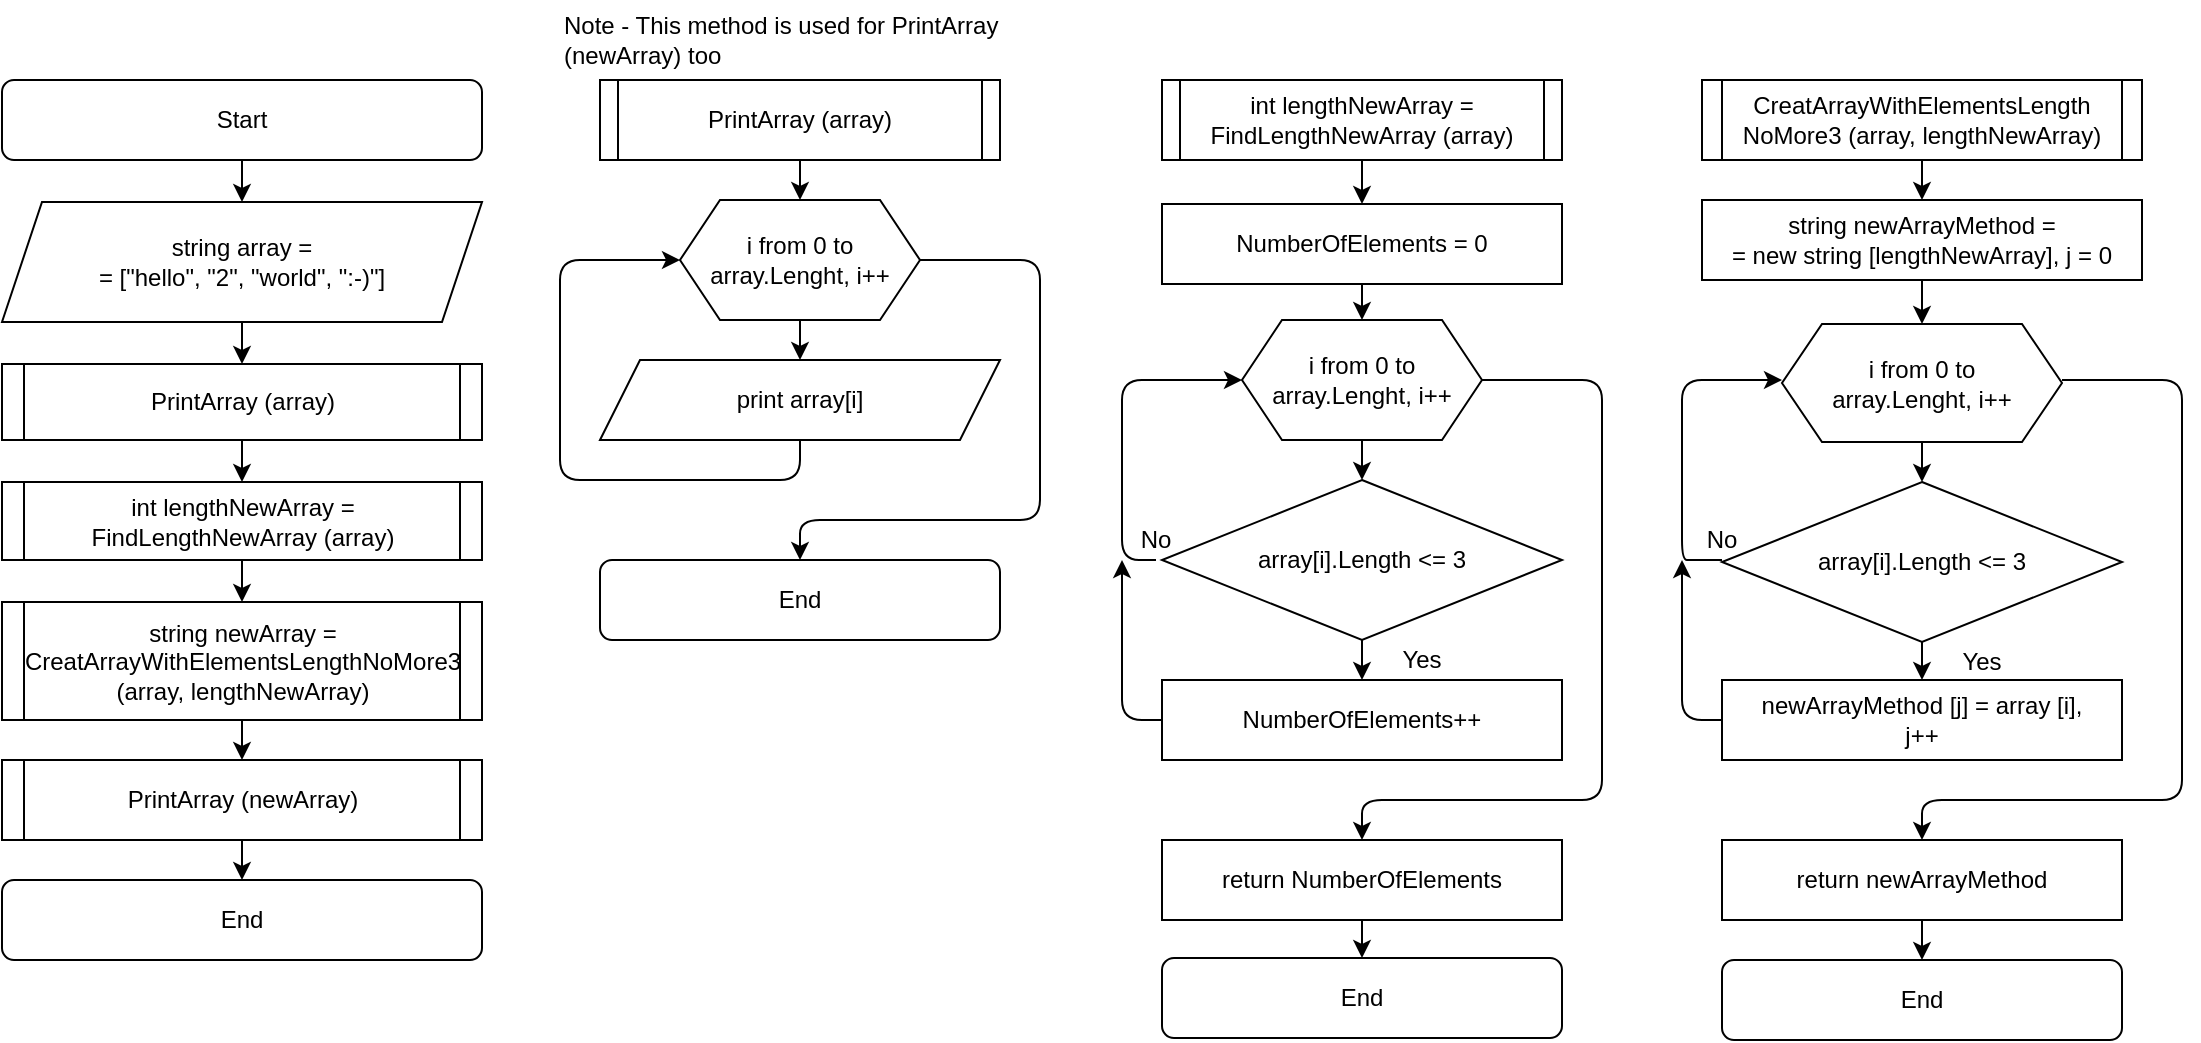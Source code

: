<mxfile>
    <diagram id="3BhYl4R44DhxYdoZI2Xn" name="Страница 1">
        <mxGraphModel dx="1446" dy="809" grid="1" gridSize="10" guides="1" tooltips="1" connect="1" arrows="1" fold="1" page="1" pageScale="1" pageWidth="1169" pageHeight="827" math="0" shadow="0">
            <root>
                <mxCell id="0"/>
                <mxCell id="1" parent="0"/>
                <mxCell id="2" value="Start" style="rounded=1;whiteSpace=wrap;html=1;" vertex="1" parent="1">
                    <mxGeometry x="40" y="40" width="240" height="40" as="geometry"/>
                </mxCell>
                <mxCell id="3" value="string array = &lt;br&gt;= [&quot;hello&quot;, &quot;2&quot;, &quot;world&quot;, &quot;:-)&quot;]" style="shape=parallelogram;perimeter=parallelogramPerimeter;whiteSpace=wrap;html=1;fixedSize=1;" vertex="1" parent="1">
                    <mxGeometry x="40" y="101" width="240" height="60" as="geometry"/>
                </mxCell>
                <mxCell id="4" value="string newArray = CreatArrayWithElementsLengthNoMore3&lt;br&gt;(array, lengthNewArray)" style="shape=process;whiteSpace=wrap;html=1;backgroundOutline=1;size=0.045;" vertex="1" parent="1">
                    <mxGeometry x="40" y="301" width="240" height="59" as="geometry"/>
                </mxCell>
                <mxCell id="5" value="End" style="rounded=1;whiteSpace=wrap;html=1;" vertex="1" parent="1">
                    <mxGeometry x="40" y="440" width="240" height="40" as="geometry"/>
                </mxCell>
                <mxCell id="6" value="" style="endArrow=classic;html=1;exitX=0.5;exitY=1;exitDx=0;exitDy=0;entryX=0.5;entryY=0;entryDx=0;entryDy=0;" edge="1" parent="1" source="2" target="3">
                    <mxGeometry width="50" height="50" relative="1" as="geometry">
                        <mxPoint x="250" y="140" as="sourcePoint"/>
                        <mxPoint x="300" y="90" as="targetPoint"/>
                    </mxGeometry>
                </mxCell>
                <mxCell id="7" value="" style="endArrow=classic;html=1;entryX=0.5;entryY=0;entryDx=0;entryDy=0;exitX=0.5;exitY=1;exitDx=0;exitDy=0;" edge="1" parent="1" source="4" target="10">
                    <mxGeometry width="50" height="50" relative="1" as="geometry">
                        <mxPoint x="380" y="360" as="sourcePoint"/>
                        <mxPoint x="160" y="440" as="targetPoint"/>
                    </mxGeometry>
                </mxCell>
                <mxCell id="8" value="" style="endArrow=classic;html=1;exitX=0.5;exitY=1;exitDx=0;exitDy=0;entryX=0.5;entryY=0;entryDx=0;entryDy=0;" edge="1" parent="1" source="10" target="5">
                    <mxGeometry width="50" height="50" relative="1" as="geometry">
                        <mxPoint x="160" y="442" as="sourcePoint"/>
                        <mxPoint x="260" y="422" as="targetPoint"/>
                    </mxGeometry>
                </mxCell>
                <mxCell id="9" value="PrintArray (array)" style="shape=process;whiteSpace=wrap;html=1;backgroundOutline=1;size=0.045;" vertex="1" parent="1">
                    <mxGeometry x="40" y="182" width="240" height="38" as="geometry"/>
                </mxCell>
                <mxCell id="10" value="PrintArray (newArray)" style="shape=process;whiteSpace=wrap;html=1;backgroundOutline=1;size=0.045;" vertex="1" parent="1">
                    <mxGeometry x="40" y="380" width="240" height="40" as="geometry"/>
                </mxCell>
                <mxCell id="11" value="int lengthNewArray = FindLengthNewArray (array)" style="shape=process;whiteSpace=wrap;html=1;backgroundOutline=1;size=0.045;" vertex="1" parent="1">
                    <mxGeometry x="40" y="241" width="240" height="39" as="geometry"/>
                </mxCell>
                <mxCell id="12" value="" style="endArrow=classic;html=1;exitX=0.5;exitY=1;exitDx=0;exitDy=0;entryX=0.5;entryY=0;entryDx=0;entryDy=0;" edge="1" parent="1" source="3" target="9">
                    <mxGeometry width="50" height="50" relative="1" as="geometry">
                        <mxPoint x="290" y="420" as="sourcePoint"/>
                        <mxPoint x="340" y="370" as="targetPoint"/>
                    </mxGeometry>
                </mxCell>
                <mxCell id="13" value="" style="endArrow=classic;html=1;exitX=0.5;exitY=1;exitDx=0;exitDy=0;entryX=0.5;entryY=0;entryDx=0;entryDy=0;" edge="1" parent="1" source="9" target="11">
                    <mxGeometry width="50" height="50" relative="1" as="geometry">
                        <mxPoint x="300" y="420" as="sourcePoint"/>
                        <mxPoint x="350" y="370" as="targetPoint"/>
                    </mxGeometry>
                </mxCell>
                <mxCell id="14" value="" style="endArrow=classic;html=1;exitX=0.5;exitY=1;exitDx=0;exitDy=0;entryX=0.5;entryY=0;entryDx=0;entryDy=0;" edge="1" parent="1" source="11" target="4">
                    <mxGeometry width="50" height="50" relative="1" as="geometry">
                        <mxPoint x="280" y="420" as="sourcePoint"/>
                        <mxPoint x="330" y="370" as="targetPoint"/>
                    </mxGeometry>
                </mxCell>
                <mxCell id="15" value="&lt;span&gt;i from 0 to array.Lenght, i++&lt;/span&gt;" style="shape=hexagon;perimeter=hexagonPerimeter2;whiteSpace=wrap;html=1;fixedSize=1;" vertex="1" parent="1">
                    <mxGeometry x="379" y="100" width="120" height="60" as="geometry"/>
                </mxCell>
                <mxCell id="16" value="PrintArray (array)" style="shape=process;whiteSpace=wrap;html=1;backgroundOutline=1;size=0.045;" vertex="1" parent="1">
                    <mxGeometry x="339" y="40" width="200" height="40" as="geometry"/>
                </mxCell>
                <mxCell id="17" value="" style="endArrow=classic;html=1;exitX=0.5;exitY=1;exitDx=0;exitDy=0;entryX=0.5;entryY=0;entryDx=0;entryDy=0;" edge="1" parent="1" source="16" target="15">
                    <mxGeometry width="50" height="50" relative="1" as="geometry">
                        <mxPoint x="580" y="270" as="sourcePoint"/>
                        <mxPoint x="630" y="220" as="targetPoint"/>
                    </mxGeometry>
                </mxCell>
                <mxCell id="18" value="print array[i]" style="shape=parallelogram;perimeter=parallelogramPerimeter;whiteSpace=wrap;html=1;fixedSize=1;" vertex="1" parent="1">
                    <mxGeometry x="339" y="180" width="200" height="40" as="geometry"/>
                </mxCell>
                <mxCell id="19" value="" style="endArrow=classic;html=1;exitX=0.5;exitY=1;exitDx=0;exitDy=0;entryX=0.5;entryY=0;entryDx=0;entryDy=0;" edge="1" parent="1" source="15" target="18">
                    <mxGeometry width="50" height="50" relative="1" as="geometry">
                        <mxPoint x="419" y="360" as="sourcePoint"/>
                        <mxPoint x="469" y="310" as="targetPoint"/>
                    </mxGeometry>
                </mxCell>
                <mxCell id="20" value="End" style="rounded=1;whiteSpace=wrap;html=1;" vertex="1" parent="1">
                    <mxGeometry x="339" y="280" width="200" height="40" as="geometry"/>
                </mxCell>
                <mxCell id="21" value="" style="endArrow=classic;html=1;entryX=0;entryY=0.5;entryDx=0;entryDy=0;exitX=0.5;exitY=1;exitDx=0;exitDy=0;" edge="1" parent="1" source="18" target="15">
                    <mxGeometry width="50" height="50" relative="1" as="geometry">
                        <mxPoint x="439" y="240" as="sourcePoint"/>
                        <mxPoint x="379" y="140" as="targetPoint"/>
                        <Array as="points">
                            <mxPoint x="439" y="240"/>
                            <mxPoint x="319" y="240"/>
                            <mxPoint x="319" y="210"/>
                            <mxPoint x="319" y="130"/>
                        </Array>
                    </mxGeometry>
                </mxCell>
                <mxCell id="22" value="" style="endArrow=classic;html=1;exitX=1;exitY=0.5;exitDx=0;exitDy=0;entryX=0.5;entryY=0;entryDx=0;entryDy=0;" edge="1" parent="1" source="15" target="20">
                    <mxGeometry width="50" height="50" relative="1" as="geometry">
                        <mxPoint x="549" y="240" as="sourcePoint"/>
                        <mxPoint x="599" y="190" as="targetPoint"/>
                        <Array as="points">
                            <mxPoint x="559" y="130"/>
                            <mxPoint x="559" y="260"/>
                            <mxPoint x="439" y="260"/>
                        </Array>
                    </mxGeometry>
                </mxCell>
                <mxCell id="23" value="Note - This method is used for PrintArray (newArray) too" style="text;html=1;strokeColor=none;fillColor=none;align=left;verticalAlign=middle;whiteSpace=wrap;rounded=0;" vertex="1" parent="1">
                    <mxGeometry x="318.5" width="241" height="40" as="geometry"/>
                </mxCell>
                <mxCell id="24" value="int lengthNewArray = FindLengthNewArray (array)" style="shape=process;whiteSpace=wrap;html=1;backgroundOutline=1;size=0.045;" vertex="1" parent="1">
                    <mxGeometry x="620" y="40" width="200" height="40" as="geometry"/>
                </mxCell>
                <mxCell id="25" value="NumberOfElements = 0" style="rounded=0;whiteSpace=wrap;html=1;" vertex="1" parent="1">
                    <mxGeometry x="620" y="102" width="200" height="40" as="geometry"/>
                </mxCell>
                <mxCell id="26" value="&lt;span&gt;i from 0 to array.Lenght, i++&lt;/span&gt;" style="shape=hexagon;perimeter=hexagonPerimeter2;whiteSpace=wrap;html=1;fixedSize=1;" vertex="1" parent="1">
                    <mxGeometry x="660" y="160" width="120" height="60" as="geometry"/>
                </mxCell>
                <mxCell id="27" value="array[i].Length &amp;lt;= 3" style="rhombus;whiteSpace=wrap;html=1;" vertex="1" parent="1">
                    <mxGeometry x="620" y="240" width="200" height="80" as="geometry"/>
                </mxCell>
                <mxCell id="28" value="NumberOfElements++" style="rounded=0;whiteSpace=wrap;html=1;" vertex="1" parent="1">
                    <mxGeometry x="620" y="340" width="200" height="40" as="geometry"/>
                </mxCell>
                <mxCell id="29" value="" style="endArrow=classic;html=1;exitX=0.5;exitY=1;exitDx=0;exitDy=0;entryX=0.5;entryY=0;entryDx=0;entryDy=0;" edge="1" parent="1" source="24" target="25">
                    <mxGeometry width="50" height="50" relative="1" as="geometry">
                        <mxPoint x="870" y="230" as="sourcePoint"/>
                        <mxPoint x="920" y="180" as="targetPoint"/>
                    </mxGeometry>
                </mxCell>
                <mxCell id="30" value="" style="endArrow=classic;html=1;exitX=0.5;exitY=1;exitDx=0;exitDy=0;entryX=0.5;entryY=0;entryDx=0;entryDy=0;" edge="1" parent="1" source="25" target="26">
                    <mxGeometry width="50" height="50" relative="1" as="geometry">
                        <mxPoint x="890" y="260" as="sourcePoint"/>
                        <mxPoint x="940" y="210" as="targetPoint"/>
                    </mxGeometry>
                </mxCell>
                <mxCell id="31" value="" style="endArrow=classic;html=1;exitX=0.5;exitY=1;exitDx=0;exitDy=0;entryX=0.5;entryY=0;entryDx=0;entryDy=0;" edge="1" parent="1" source="26" target="27">
                    <mxGeometry width="50" height="50" relative="1" as="geometry">
                        <mxPoint x="860" y="260" as="sourcePoint"/>
                        <mxPoint x="720" y="240" as="targetPoint"/>
                    </mxGeometry>
                </mxCell>
                <mxCell id="32" value="" style="endArrow=classic;html=1;exitX=0.5;exitY=1;exitDx=0;exitDy=0;entryX=0.5;entryY=0;entryDx=0;entryDy=0;" edge="1" parent="1" source="27" target="28">
                    <mxGeometry width="50" height="50" relative="1" as="geometry">
                        <mxPoint x="660" y="460" as="sourcePoint"/>
                        <mxPoint x="710" y="410" as="targetPoint"/>
                    </mxGeometry>
                </mxCell>
                <mxCell id="33" value="Yes" style="text;html=1;strokeColor=none;fillColor=none;align=center;verticalAlign=middle;whiteSpace=wrap;rounded=0;" vertex="1" parent="1">
                    <mxGeometry x="730" y="320" width="40" height="20" as="geometry"/>
                </mxCell>
                <mxCell id="34" value="No" style="text;html=1;strokeColor=none;fillColor=none;align=center;verticalAlign=middle;whiteSpace=wrap;rounded=0;" vertex="1" parent="1">
                    <mxGeometry x="597" y="260" width="40" height="20" as="geometry"/>
                </mxCell>
                <mxCell id="35" value="" style="endArrow=classic;html=1;entryX=0;entryY=0.5;entryDx=0;entryDy=0;exitX=0.5;exitY=1;exitDx=0;exitDy=0;" edge="1" parent="1" source="34" target="26">
                    <mxGeometry width="50" height="50" relative="1" as="geometry">
                        <mxPoint x="430" y="430" as="sourcePoint"/>
                        <mxPoint x="480" y="380" as="targetPoint"/>
                        <Array as="points">
                            <mxPoint x="600" y="280"/>
                            <mxPoint x="600" y="190"/>
                        </Array>
                    </mxGeometry>
                </mxCell>
                <mxCell id="36" value="" style="endArrow=classic;html=1;exitX=0;exitY=0.5;exitDx=0;exitDy=0;" edge="1" parent="1" source="28">
                    <mxGeometry width="50" height="50" relative="1" as="geometry">
                        <mxPoint x="470" y="430" as="sourcePoint"/>
                        <mxPoint x="600" y="280" as="targetPoint"/>
                        <Array as="points">
                            <mxPoint x="600" y="360"/>
                        </Array>
                    </mxGeometry>
                </mxCell>
                <mxCell id="37" value="End" style="rounded=1;whiteSpace=wrap;html=1;" vertex="1" parent="1">
                    <mxGeometry x="620" y="479" width="200" height="40" as="geometry"/>
                </mxCell>
                <mxCell id="38" value="" style="endArrow=classic;html=1;exitX=1;exitY=0.5;exitDx=0;exitDy=0;" edge="1" parent="1" source="26">
                    <mxGeometry width="50" height="50" relative="1" as="geometry">
                        <mxPoint x="860" y="320" as="sourcePoint"/>
                        <mxPoint x="720" y="420" as="targetPoint"/>
                        <Array as="points">
                            <mxPoint x="840" y="190"/>
                            <mxPoint x="840" y="400"/>
                            <mxPoint x="720" y="400"/>
                        </Array>
                    </mxGeometry>
                </mxCell>
                <mxCell id="39" value="return NumberOfElements" style="rounded=0;whiteSpace=wrap;html=1;" vertex="1" parent="1">
                    <mxGeometry x="620" y="420" width="200" height="40" as="geometry"/>
                </mxCell>
                <mxCell id="40" value="" style="endArrow=classic;html=1;exitX=0.5;exitY=1;exitDx=0;exitDy=0;entryX=0.5;entryY=0;entryDx=0;entryDy=0;" edge="1" parent="1" source="39" target="37">
                    <mxGeometry width="50" height="50" relative="1" as="geometry">
                        <mxPoint x="500" y="520" as="sourcePoint"/>
                        <mxPoint x="550" y="470" as="targetPoint"/>
                    </mxGeometry>
                </mxCell>
                <mxCell id="41" value="CreatArrayWithElementsLength&lt;br&gt;NoMore3 (array, lengthNewArray)" style="shape=process;whiteSpace=wrap;html=1;backgroundOutline=1;size=0.045;" vertex="1" parent="1">
                    <mxGeometry x="890" y="40" width="220" height="40" as="geometry"/>
                </mxCell>
                <mxCell id="42" value="&lt;span&gt;i from 0 to &lt;br&gt;array.Lenght, i++&lt;/span&gt;" style="shape=hexagon;perimeter=hexagonPerimeter2;whiteSpace=wrap;html=1;fixedSize=1;" vertex="1" parent="1">
                    <mxGeometry x="930" y="162" width="140" height="59" as="geometry"/>
                </mxCell>
                <mxCell id="43" value="string newArrayMethod = &lt;br&gt;= new string [lengthNewArray], j = 0" style="rounded=0;whiteSpace=wrap;html=1;" vertex="1" parent="1">
                    <mxGeometry x="890" y="100" width="220" height="40" as="geometry"/>
                </mxCell>
                <mxCell id="44" value="array[i].Length &amp;lt;= 3" style="rhombus;whiteSpace=wrap;html=1;" vertex="1" parent="1">
                    <mxGeometry x="900" y="241" width="200" height="80" as="geometry"/>
                </mxCell>
                <mxCell id="45" value="newArrayMethod [j] = array [i],&lt;br&gt;j++" style="rounded=0;whiteSpace=wrap;html=1;" vertex="1" parent="1">
                    <mxGeometry x="900" y="340" width="200" height="40" as="geometry"/>
                </mxCell>
                <mxCell id="46" value="Yes" style="text;html=1;strokeColor=none;fillColor=none;align=center;verticalAlign=middle;whiteSpace=wrap;rounded=0;" vertex="1" parent="1">
                    <mxGeometry x="1010" y="321" width="40" height="20" as="geometry"/>
                </mxCell>
                <mxCell id="47" value="" style="endArrow=classic;html=1;exitX=0.5;exitY=1;exitDx=0;exitDy=0;entryX=0.5;entryY=0;entryDx=0;entryDy=0;" edge="1" parent="1" source="41" target="43">
                    <mxGeometry width="50" height="50" relative="1" as="geometry">
                        <mxPoint x="850" y="230" as="sourcePoint"/>
                        <mxPoint x="900" y="180" as="targetPoint"/>
                    </mxGeometry>
                </mxCell>
                <mxCell id="48" value="" style="endArrow=classic;html=1;exitX=0.5;exitY=1;exitDx=0;exitDy=0;entryX=0.5;entryY=0;entryDx=0;entryDy=0;" edge="1" parent="1" source="43" target="42">
                    <mxGeometry width="50" height="50" relative="1" as="geometry">
                        <mxPoint x="890" y="200" as="sourcePoint"/>
                        <mxPoint x="940" y="150" as="targetPoint"/>
                    </mxGeometry>
                </mxCell>
                <mxCell id="49" value="" style="endArrow=classic;html=1;exitX=0.5;exitY=1;exitDx=0;exitDy=0;entryX=0.5;entryY=0;entryDx=0;entryDy=0;" edge="1" parent="1" source="42" target="44">
                    <mxGeometry width="50" height="50" relative="1" as="geometry">
                        <mxPoint x="860" y="260" as="sourcePoint"/>
                        <mxPoint x="910" y="210" as="targetPoint"/>
                    </mxGeometry>
                </mxCell>
                <mxCell id="50" value="No" style="text;html=1;strokeColor=none;fillColor=none;align=center;verticalAlign=middle;whiteSpace=wrap;rounded=0;" vertex="1" parent="1">
                    <mxGeometry x="880" y="260" width="40" height="20" as="geometry"/>
                </mxCell>
                <mxCell id="51" value="" style="endArrow=classic;html=1;entryX=0;entryY=0.5;entryDx=0;entryDy=0;exitX=0.5;exitY=1;exitDx=0;exitDy=0;" edge="1" parent="1" source="50">
                    <mxGeometry width="50" height="50" relative="1" as="geometry">
                        <mxPoint x="887" y="280" as="sourcePoint"/>
                        <mxPoint x="930" y="190" as="targetPoint"/>
                        <Array as="points">
                            <mxPoint x="890" y="280"/>
                            <mxPoint x="880" y="280"/>
                            <mxPoint x="880" y="240"/>
                            <mxPoint x="880" y="190"/>
                        </Array>
                    </mxGeometry>
                </mxCell>
                <mxCell id="52" value="" style="endArrow=classic;html=1;exitX=0.5;exitY=1;exitDx=0;exitDy=0;entryX=0.5;entryY=0;entryDx=0;entryDy=0;" edge="1" parent="1" source="44" target="45">
                    <mxGeometry width="50" height="50" relative="1" as="geometry">
                        <mxPoint x="950" y="480" as="sourcePoint"/>
                        <mxPoint x="1000" y="430" as="targetPoint"/>
                    </mxGeometry>
                </mxCell>
                <mxCell id="53" value="" style="endArrow=classic;html=1;exitX=0;exitY=0.5;exitDx=0;exitDy=0;" edge="1" parent="1" source="45">
                    <mxGeometry width="50" height="50" relative="1" as="geometry">
                        <mxPoint x="860" y="480" as="sourcePoint"/>
                        <mxPoint x="880" y="280" as="targetPoint"/>
                        <Array as="points">
                            <mxPoint x="880" y="360"/>
                        </Array>
                    </mxGeometry>
                </mxCell>
                <mxCell id="54" value="return newArrayMethod" style="rounded=0;whiteSpace=wrap;html=1;" vertex="1" parent="1">
                    <mxGeometry x="900" y="420" width="200" height="40" as="geometry"/>
                </mxCell>
                <mxCell id="55" value="" style="endArrow=classic;html=1;exitX=1;exitY=0.5;exitDx=0;exitDy=0;entryX=0.5;entryY=0;entryDx=0;entryDy=0;" edge="1" parent="1" target="54">
                    <mxGeometry width="50" height="50" relative="1" as="geometry">
                        <mxPoint x="1070" y="190" as="sourcePoint"/>
                        <mxPoint x="1010" y="420" as="targetPoint"/>
                        <Array as="points">
                            <mxPoint x="1130" y="190"/>
                            <mxPoint x="1130" y="400"/>
                            <mxPoint x="1000" y="400"/>
                        </Array>
                    </mxGeometry>
                </mxCell>
                <mxCell id="56" value="End" style="rounded=1;whiteSpace=wrap;html=1;" vertex="1" parent="1">
                    <mxGeometry x="900" y="480" width="200" height="40" as="geometry"/>
                </mxCell>
                <mxCell id="57" value="" style="endArrow=classic;html=1;exitX=0.5;exitY=1;exitDx=0;exitDy=0;entryX=0.5;entryY=0;entryDx=0;entryDy=0;" edge="1" parent="1" source="54" target="56">
                    <mxGeometry width="50" height="50" relative="1" as="geometry">
                        <mxPoint x="1040" y="600" as="sourcePoint"/>
                        <mxPoint x="1090" y="550" as="targetPoint"/>
                    </mxGeometry>
                </mxCell>
            </root>
        </mxGraphModel>
    </diagram>
</mxfile>